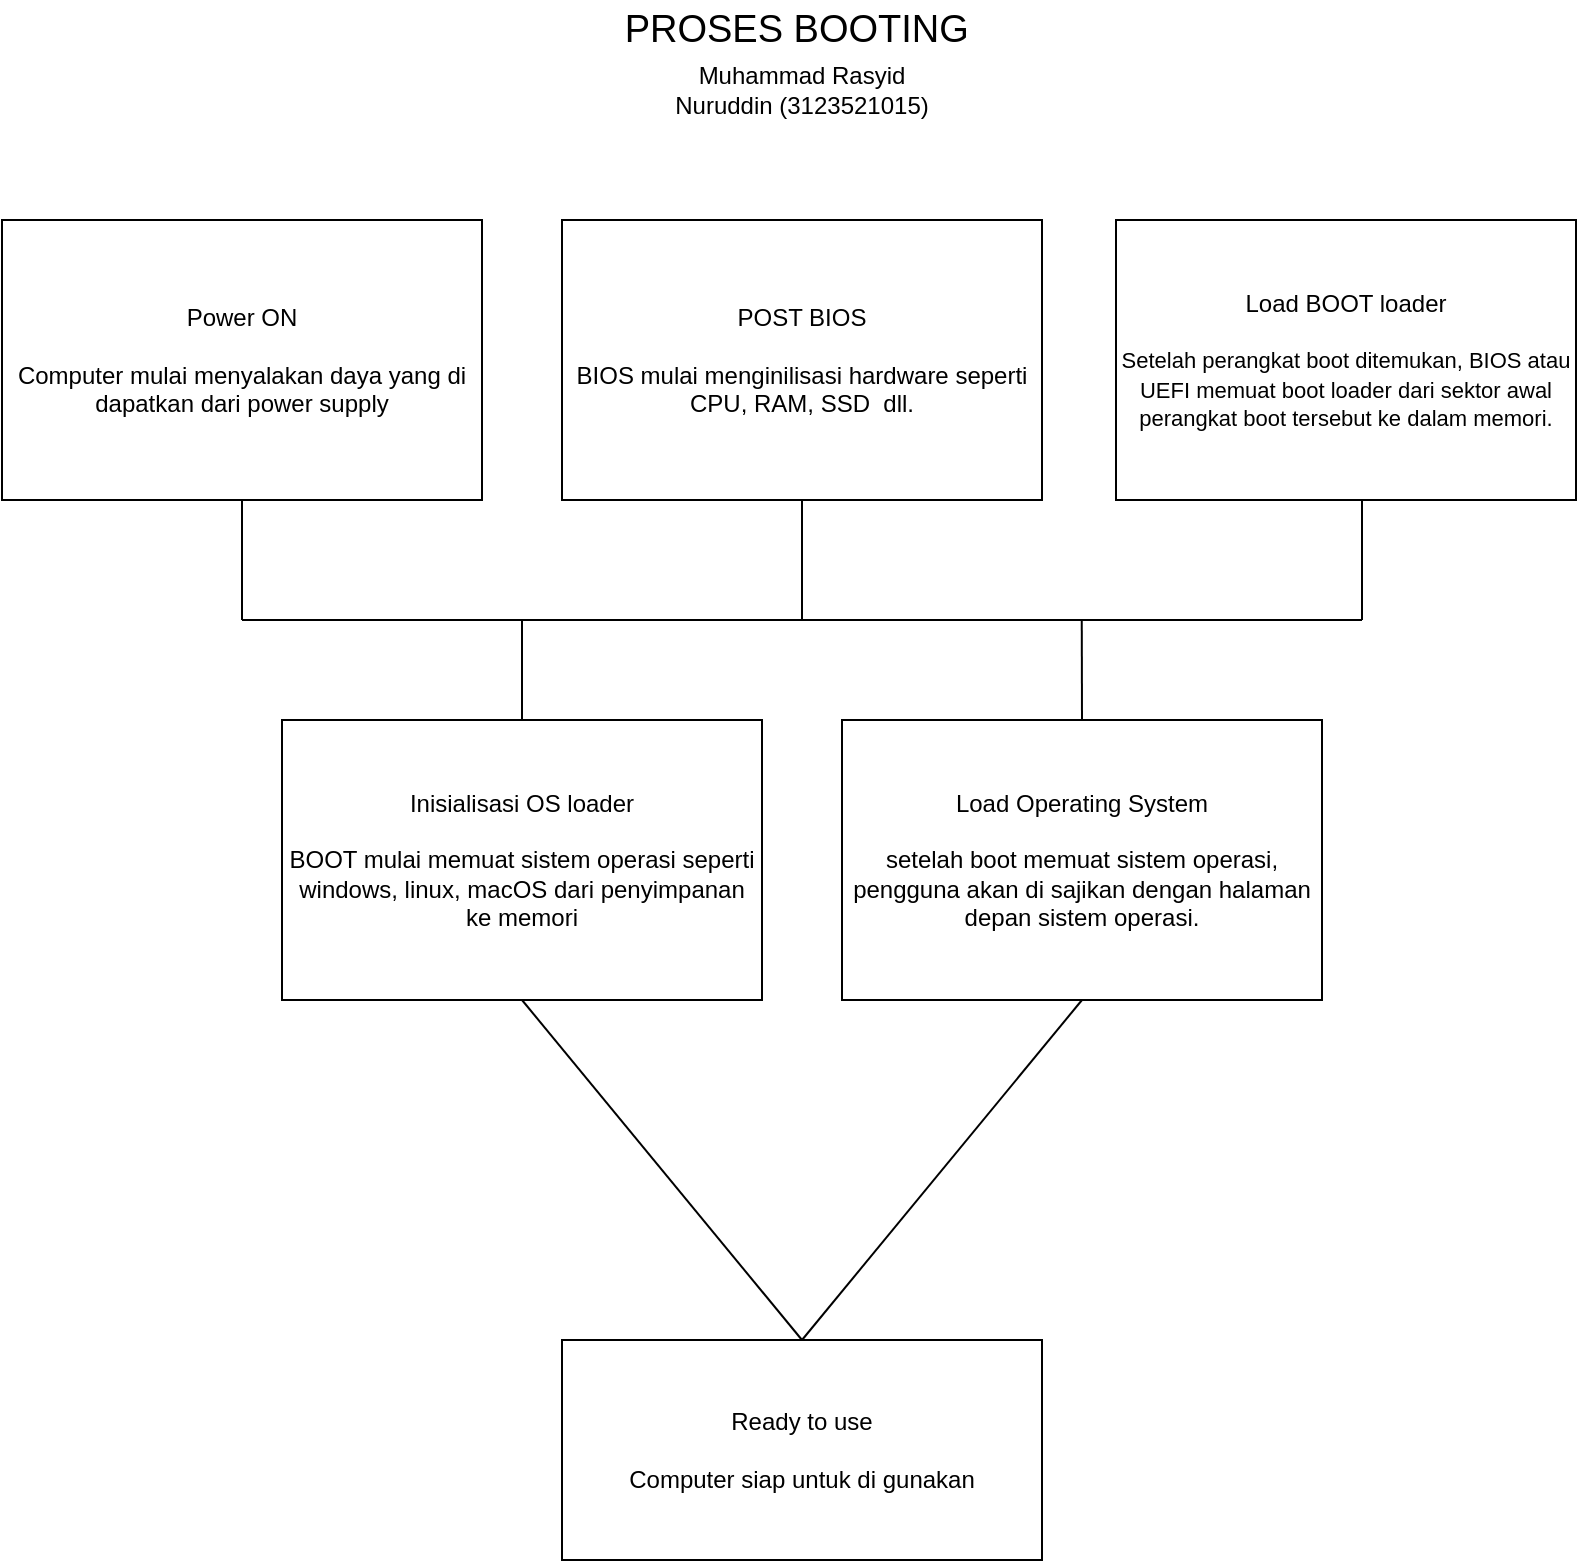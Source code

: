 <mxfile version="24.0.0" type="device">
  <diagram name="Halaman-1" id="8HDZXUvHtdOAd7J-nHpc">
    <mxGraphModel dx="1466" dy="525" grid="1" gridSize="10" guides="1" tooltips="1" connect="1" arrows="1" fold="1" page="1" pageScale="1" pageWidth="827" pageHeight="1169" math="0" shadow="0">
      <root>
        <mxCell id="0" />
        <mxCell id="1" parent="0" />
        <mxCell id="-lItyDOMGHjvewm-KuOi-3" value="Power ON&lt;div&gt;&lt;br&gt;&lt;/div&gt;&lt;div&gt;Computer mulai menyalakan daya yang di dapatkan dari power supply&lt;/div&gt;" style="rounded=0;whiteSpace=wrap;html=1;" vertex="1" parent="1">
          <mxGeometry x="40" y="160" width="240" height="140" as="geometry" />
        </mxCell>
        <mxCell id="-lItyDOMGHjvewm-KuOi-6" value="POST BIOS&lt;div&gt;&lt;br&gt;&lt;/div&gt;&lt;div&gt;BIOS mulai menginilisasi hardware seperti CPU, RAM, SSD&amp;nbsp; dll.&lt;/div&gt;" style="rounded=0;whiteSpace=wrap;html=1;" vertex="1" parent="1">
          <mxGeometry x="320" y="160" width="240" height="140" as="geometry" />
        </mxCell>
        <mxCell id="-lItyDOMGHjvewm-KuOi-7" value="&lt;span style=&quot;font-weight: normal;&quot;&gt;Load BOOT loader&lt;/span&gt;&lt;div&gt;&lt;span style=&quot;font-weight: normal;&quot;&gt;&lt;br&gt;&lt;/span&gt;&lt;/div&gt;&lt;div&gt;&lt;span style=&quot;font-weight: 400; text-align: left; white-space-collapse: preserve;&quot;&gt;&lt;font style=&quot;font-size: 11px;&quot;&gt;Setelah perangkat boot ditemukan, BIOS atau UEFI memuat boot loader dari sektor awal perangkat boot tersebut ke dalam memori.&lt;/font&gt;&lt;/span&gt;&lt;br&gt;&lt;/div&gt;" style="rounded=0;whiteSpace=wrap;html=1;fontStyle=1" vertex="1" parent="1">
          <mxGeometry x="597" y="160" width="230" height="140" as="geometry" />
        </mxCell>
        <mxCell id="-lItyDOMGHjvewm-KuOi-8" value="Inisialisasi OS loader&lt;div&gt;&lt;br&gt;&lt;/div&gt;&lt;div&gt;BOOT mulai memuat sistem operasi seperti windows, linux, macOS dari penyimpanan ke memori&lt;/div&gt;" style="rounded=0;whiteSpace=wrap;html=1;" vertex="1" parent="1">
          <mxGeometry x="180" y="410" width="240" height="140" as="geometry" />
        </mxCell>
        <mxCell id="-lItyDOMGHjvewm-KuOi-9" value="Load Operating System&lt;div&gt;&lt;br&gt;&lt;/div&gt;&lt;div&gt;setelah boot memuat sistem operasi, pengguna akan di sajikan dengan halaman depan sistem operasi.&lt;/div&gt;" style="rounded=0;whiteSpace=wrap;html=1;" vertex="1" parent="1">
          <mxGeometry x="460" y="410" width="240" height="140" as="geometry" />
        </mxCell>
        <mxCell id="-lItyDOMGHjvewm-KuOi-10" value="" style="endArrow=none;html=1;rounded=0;entryX=0.5;entryY=1;entryDx=0;entryDy=0;" edge="1" parent="1" target="-lItyDOMGHjvewm-KuOi-3">
          <mxGeometry width="50" height="50" relative="1" as="geometry">
            <mxPoint x="160" y="360" as="sourcePoint" />
            <mxPoint x="190" y="320" as="targetPoint" />
          </mxGeometry>
        </mxCell>
        <mxCell id="-lItyDOMGHjvewm-KuOi-11" value="" style="endArrow=none;html=1;rounded=0;entryX=0.5;entryY=1;entryDx=0;entryDy=0;" edge="1" parent="1" target="-lItyDOMGHjvewm-KuOi-6">
          <mxGeometry width="50" height="50" relative="1" as="geometry">
            <mxPoint x="440" y="360" as="sourcePoint" />
            <mxPoint x="480" y="300" as="targetPoint" />
          </mxGeometry>
        </mxCell>
        <mxCell id="-lItyDOMGHjvewm-KuOi-12" value="" style="endArrow=none;html=1;rounded=0;entryX=0.5;entryY=1;entryDx=0;entryDy=0;" edge="1" parent="1">
          <mxGeometry width="50" height="50" relative="1" as="geometry">
            <mxPoint x="720" y="360" as="sourcePoint" />
            <mxPoint x="720" y="300" as="targetPoint" />
          </mxGeometry>
        </mxCell>
        <mxCell id="-lItyDOMGHjvewm-KuOi-13" value="" style="endArrow=none;html=1;rounded=0;" edge="1" parent="1">
          <mxGeometry width="50" height="50" relative="1" as="geometry">
            <mxPoint x="160" y="360" as="sourcePoint" />
            <mxPoint x="720" y="360" as="targetPoint" />
          </mxGeometry>
        </mxCell>
        <mxCell id="-lItyDOMGHjvewm-KuOi-14" value="" style="endArrow=none;html=1;rounded=0;exitX=0.5;exitY=0;exitDx=0;exitDy=0;" edge="1" parent="1" source="-lItyDOMGHjvewm-KuOi-8">
          <mxGeometry width="50" height="50" relative="1" as="geometry">
            <mxPoint x="320" y="400" as="sourcePoint" />
            <mxPoint x="300" y="360" as="targetPoint" />
          </mxGeometry>
        </mxCell>
        <mxCell id="-lItyDOMGHjvewm-KuOi-15" value="" style="endArrow=none;html=1;rounded=0;exitX=0.5;exitY=0;exitDx=0;exitDy=0;" edge="1" parent="1" source="-lItyDOMGHjvewm-KuOi-9">
          <mxGeometry width="50" height="50" relative="1" as="geometry">
            <mxPoint x="579.88" y="410" as="sourcePoint" />
            <mxPoint x="579.88" y="360" as="targetPoint" />
          </mxGeometry>
        </mxCell>
        <mxCell id="-lItyDOMGHjvewm-KuOi-18" value="" style="endArrow=none;html=1;rounded=0;entryX=0.5;entryY=1;entryDx=0;entryDy=0;" edge="1" parent="1" target="-lItyDOMGHjvewm-KuOi-8">
          <mxGeometry width="50" height="50" relative="1" as="geometry">
            <mxPoint x="440" y="720" as="sourcePoint" />
            <mxPoint x="390" y="620" as="targetPoint" />
          </mxGeometry>
        </mxCell>
        <mxCell id="-lItyDOMGHjvewm-KuOi-19" value="" style="endArrow=none;html=1;rounded=0;entryX=0.5;entryY=1;entryDx=0;entryDy=0;" edge="1" parent="1" target="-lItyDOMGHjvewm-KuOi-9">
          <mxGeometry width="50" height="50" relative="1" as="geometry">
            <mxPoint x="440" y="720" as="sourcePoint" />
            <mxPoint x="590" y="610" as="targetPoint" />
          </mxGeometry>
        </mxCell>
        <mxCell id="-lItyDOMGHjvewm-KuOi-20" value="Ready to use&lt;div&gt;&lt;br&gt;&lt;/div&gt;&lt;div&gt;Computer siap untuk di gunakan&lt;/div&gt;" style="rounded=0;whiteSpace=wrap;html=1;" vertex="1" parent="1">
          <mxGeometry x="320" y="720" width="240" height="110" as="geometry" />
        </mxCell>
        <mxCell id="-lItyDOMGHjvewm-KuOi-21" value="PROSES BOOTING&amp;nbsp;" style="text;strokeColor=none;align=center;fillColor=none;html=1;verticalAlign=middle;whiteSpace=wrap;rounded=0;fontSize=19;fontStyle=0" vertex="1" parent="1">
          <mxGeometry x="320" y="50" width="240" height="30" as="geometry" />
        </mxCell>
        <mxCell id="-lItyDOMGHjvewm-KuOi-22" value="Muhammad Rasyid Nuruddin (3123521015)" style="text;strokeColor=none;align=center;fillColor=none;html=1;verticalAlign=middle;whiteSpace=wrap;rounded=0;" vertex="1" parent="1">
          <mxGeometry x="365" y="80" width="150" height="30" as="geometry" />
        </mxCell>
      </root>
    </mxGraphModel>
  </diagram>
</mxfile>
